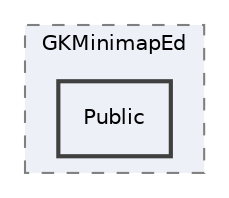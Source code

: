 digraph "Source/GKMinimapEd/Public"
{
 // LATEX_PDF_SIZE
  edge [fontname="Helvetica",fontsize="10",labelfontname="Helvetica",labelfontsize="10"];
  node [fontname="Helvetica",fontsize="10",shape=record];
  compound=true
  subgraph clusterdir_ec2f7a26abf92c33bec1fb6d06f7e16c {
    graph [ bgcolor="#edf0f7", pencolor="grey50", style="filled,dashed,", label="GKMinimapEd", fontname="Helvetica", fontsize="10", URL="dir_ec2f7a26abf92c33bec1fb6d06f7e16c.html"]
  dir_ac4ceb919596db7242151201965b6fb5 [shape=box, label="Public", style="filled,bold,", fillcolor="#edf0f7", color="grey25", URL="dir_ac4ceb919596db7242151201965b6fb5.html"];
  }
}

